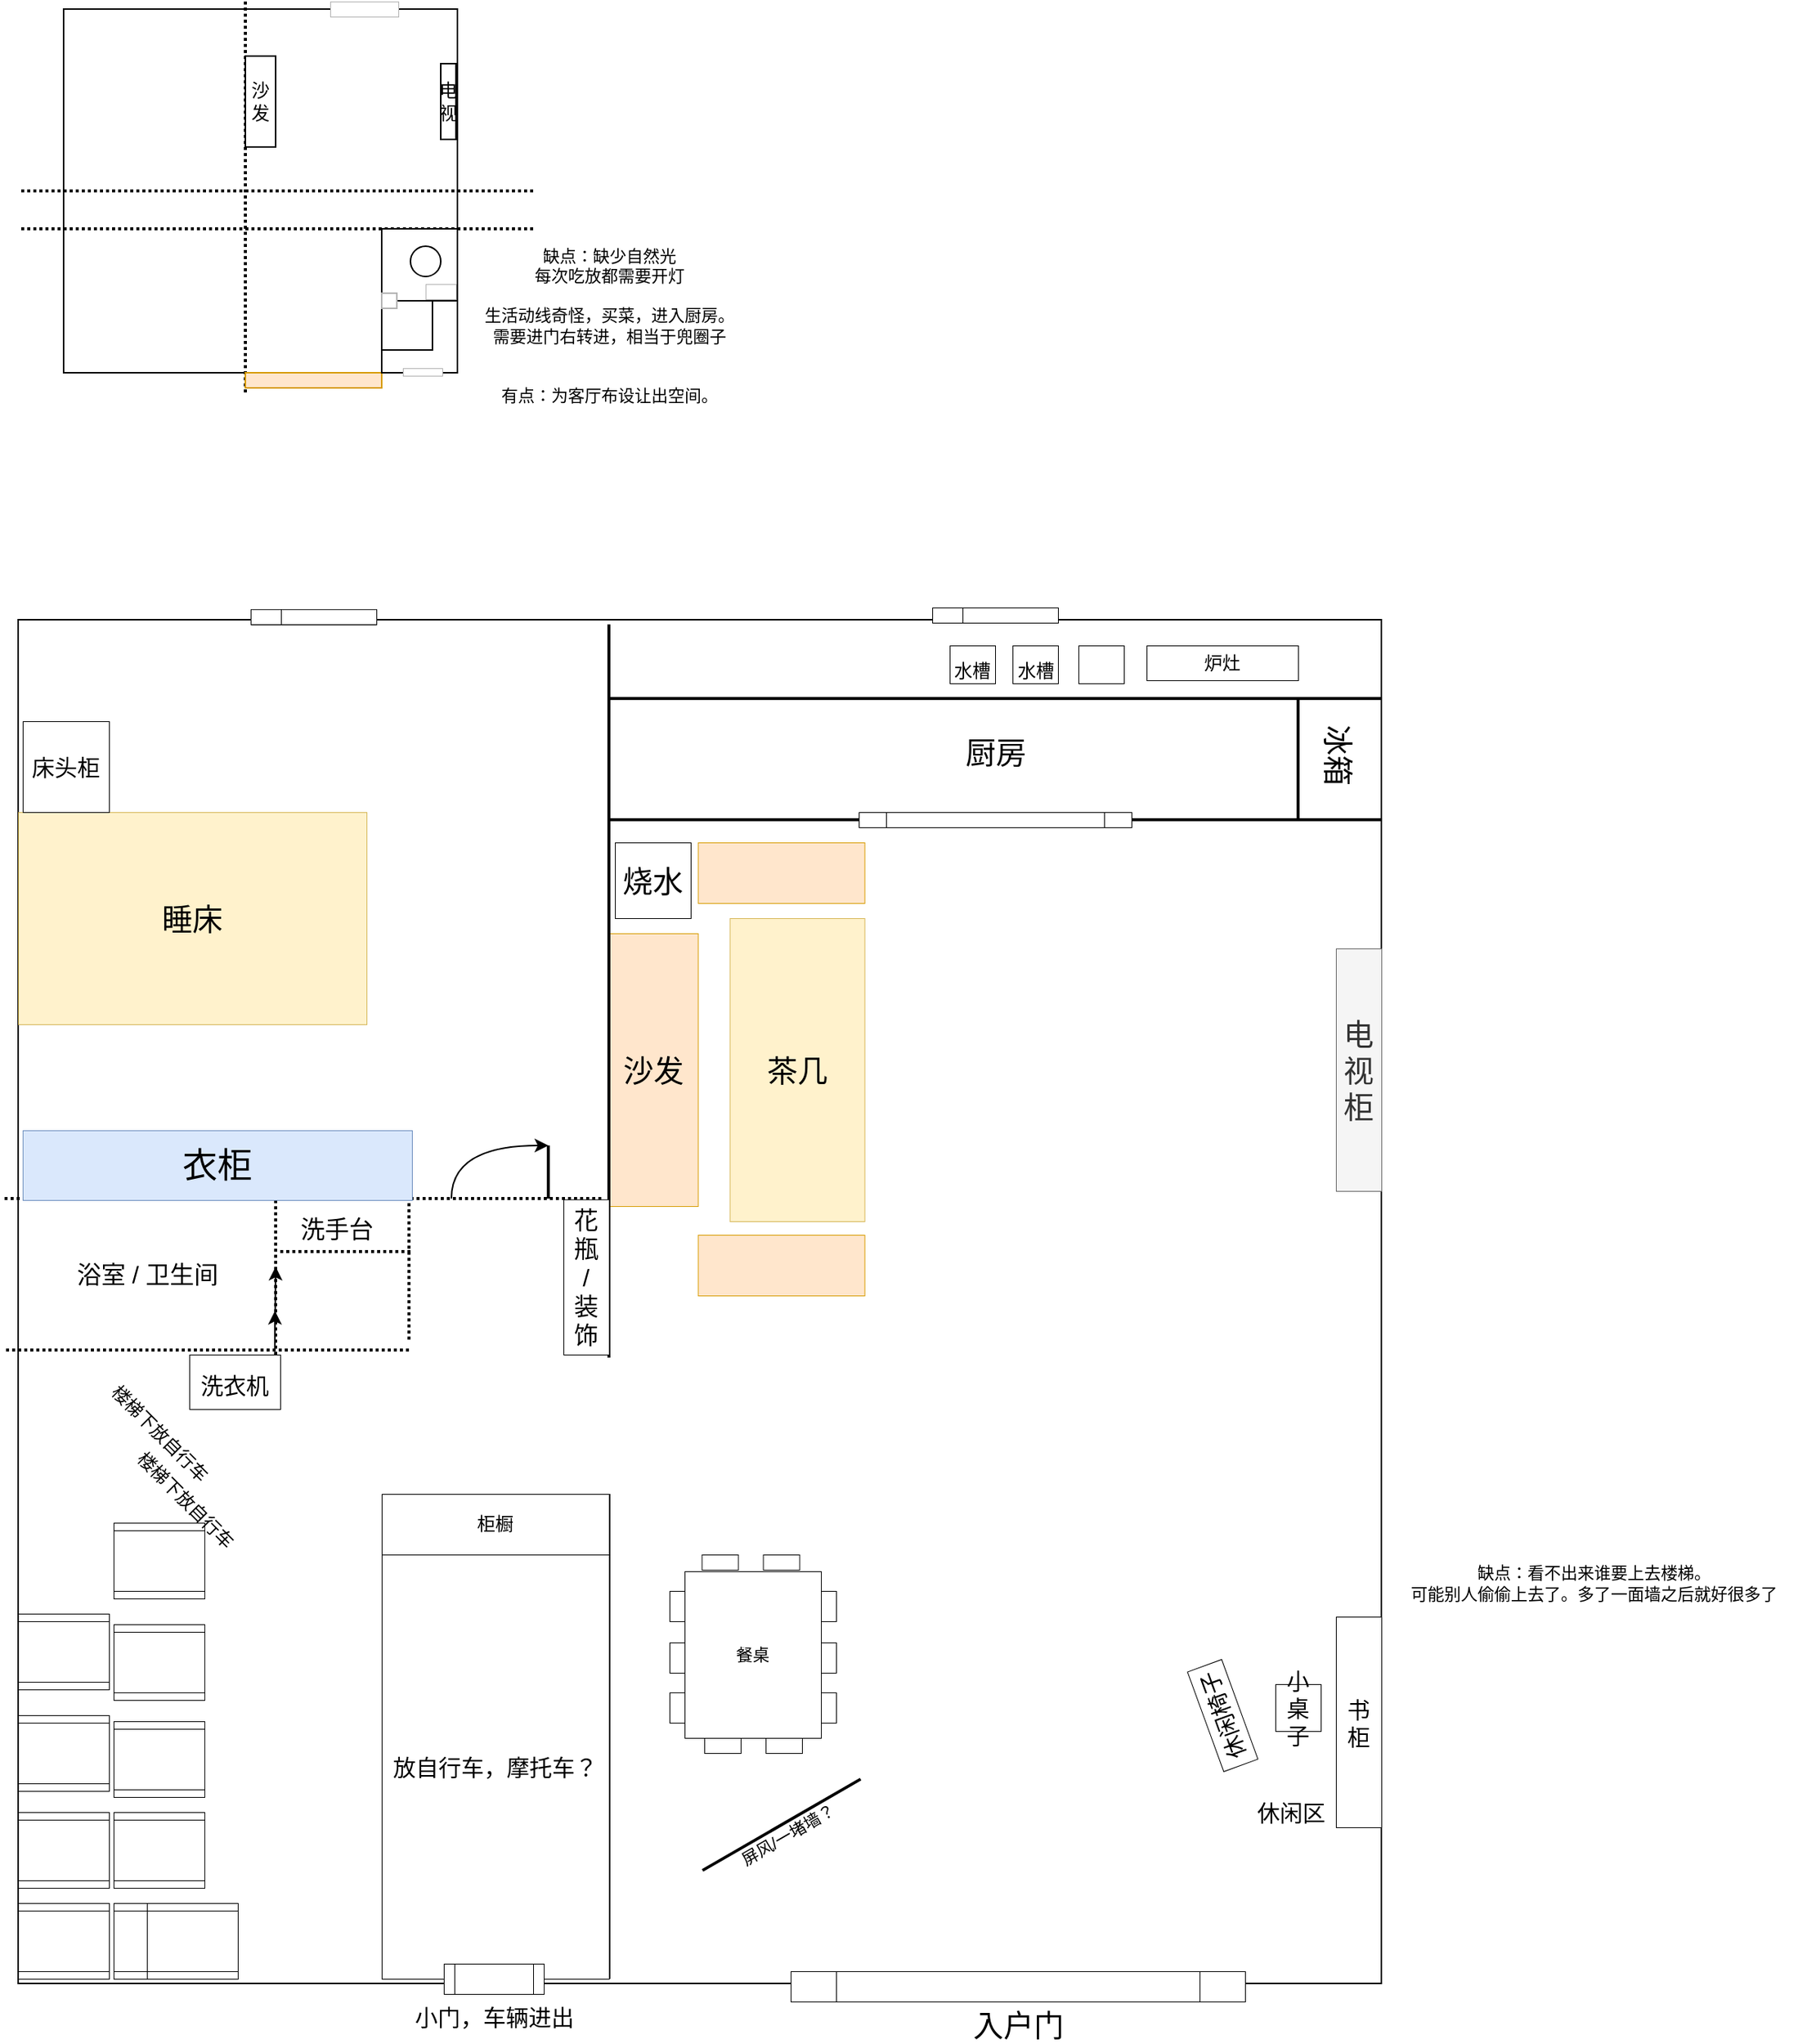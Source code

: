 <mxfile version="15.4.1" type="github">
  <diagram id="ZpEJBE9R_FhSz9hDK9At" name="Page-1">
    <mxGraphModel dx="1553" dy="1170" grid="1" gridSize="10" guides="1" tooltips="1" connect="1" arrows="1" fold="1" page="1" pageScale="1" pageWidth="827" pageHeight="1169" math="0" shadow="0">
      <root>
        <mxCell id="0" />
        <mxCell id="1" parent="0" />
        <mxCell id="9ACmallu-k88FDu2mwL4-4" value="" style="rounded=0;whiteSpace=wrap;html=1;" vertex="1" parent="1">
          <mxGeometry x="210" y="110" width="260" height="240" as="geometry" />
        </mxCell>
        <mxCell id="9ACmallu-k88FDu2mwL4-5" value="" style="line;strokeWidth=2;html=1;rotation=90;dashed=1;dashPattern=1 1;" vertex="1" parent="1">
          <mxGeometry x="200" y="230" width="260" height="10" as="geometry" />
        </mxCell>
        <mxCell id="9ACmallu-k88FDu2mwL4-6" value="" style="line;strokeWidth=2;html=1;rotation=-180;dashed=1;dashPattern=1 1;" vertex="1" parent="1">
          <mxGeometry x="180" y="225" width="340" height="10" as="geometry" />
        </mxCell>
        <mxCell id="9ACmallu-k88FDu2mwL4-7" value="" style="line;strokeWidth=2;html=1;rotation=-180;dashed=1;dashPattern=1 1;" vertex="1" parent="1">
          <mxGeometry x="180" y="250" width="340" height="10" as="geometry" />
        </mxCell>
        <mxCell id="9ACmallu-k88FDu2mwL4-9" value="" style="rounded=0;whiteSpace=wrap;html=1;fillColor=#ffe6cc;strokeColor=#d79b00;" vertex="1" parent="1">
          <mxGeometry x="330" y="350" width="90" height="10" as="geometry" />
        </mxCell>
        <mxCell id="9ACmallu-k88FDu2mwL4-10" value="电视" style="rounded=0;whiteSpace=wrap;html=1;" vertex="1" parent="1">
          <mxGeometry x="459" y="146" width="10" height="50" as="geometry" />
        </mxCell>
        <mxCell id="9ACmallu-k88FDu2mwL4-11" value="沙发" style="rounded=0;whiteSpace=wrap;html=1;" vertex="1" parent="1">
          <mxGeometry x="330" y="141" width="20" height="60" as="geometry" />
        </mxCell>
        <mxCell id="9ACmallu-k88FDu2mwL4-13" value="" style="rounded=0;whiteSpace=wrap;html=1;" vertex="1" parent="1">
          <mxGeometry x="420" y="255" width="50" height="95" as="geometry" />
        </mxCell>
        <mxCell id="9ACmallu-k88FDu2mwL4-15" value="" style="ellipse;whiteSpace=wrap;html=1;aspect=fixed;gradientColor=none;" vertex="1" parent="1">
          <mxGeometry x="439" y="266.5" width="20" height="20" as="geometry" />
        </mxCell>
        <mxCell id="9ACmallu-k88FDu2mwL4-16" value="" style="line;strokeWidth=1;html=1;gradientColor=none;" vertex="1" parent="1">
          <mxGeometry x="420" y="297.5" width="50" height="10" as="geometry" />
        </mxCell>
        <mxCell id="9ACmallu-k88FDu2mwL4-17" value="" style="rounded=0;whiteSpace=wrap;html=1;strokeWidth=1;gradientColor=none;strokeColor=#B3B3B3;" vertex="1" parent="1">
          <mxGeometry x="420" y="297.5" width="10" height="10" as="geometry" />
        </mxCell>
        <mxCell id="9ACmallu-k88FDu2mwL4-18" value="" style="line;strokeWidth=1;html=1;gradientColor=none;" vertex="1" parent="1">
          <mxGeometry x="420" y="330" width="34" height="10" as="geometry" />
        </mxCell>
        <mxCell id="9ACmallu-k88FDu2mwL4-19" value="" style="line;strokeWidth=1;direction=south;html=1;gradientColor=none;" vertex="1" parent="1">
          <mxGeometry x="448" y="303" width="11" height="32" as="geometry" />
        </mxCell>
        <mxCell id="9ACmallu-k88FDu2mwL4-24" value="" style="rounded=0;whiteSpace=wrap;html=1;fontSize=11;strokeColor=#B3B3B3;strokeWidth=0.5;gradientColor=none;" vertex="1" parent="1">
          <mxGeometry x="386" y="105" width="45" height="10" as="geometry" />
        </mxCell>
        <mxCell id="9ACmallu-k88FDu2mwL4-25" value="" style="rounded=0;whiteSpace=wrap;html=1;fontSize=11;strokeColor=#B3B3B3;strokeWidth=0.5;gradientColor=none;" vertex="1" parent="1">
          <mxGeometry x="434" y="347" width="26" height="5" as="geometry" />
        </mxCell>
        <mxCell id="9ACmallu-k88FDu2mwL4-26" value="" style="rounded=0;whiteSpace=wrap;html=1;fontSize=11;strokeColor=#B3B3B3;strokeWidth=0.5;gradientColor=none;rotation=90;" vertex="1" parent="1">
          <mxGeometry x="454" y="286.5" width="10" height="20" as="geometry" />
        </mxCell>
        <mxCell id="9ACmallu-k88FDu2mwL4-27" value="&lt;font style=&quot;font-size: 11px&quot;&gt;缺点：缺少自然光&lt;br style=&quot;font-size: 11px&quot;&gt;每次吃放都需要开灯&lt;br style=&quot;font-size: 11px&quot;&gt;&lt;br style=&quot;font-size: 11px&quot;&gt;生活动线奇怪，买菜，进入厨房。&lt;br style=&quot;font-size: 11px&quot;&gt;需要进门右转进，相当于兜圈子&lt;br style=&quot;font-size: 11px&quot;&gt;&lt;br style=&quot;font-size: 11px&quot;&gt;&lt;br style=&quot;font-size: 11px&quot;&gt;有点：为客厅布设让出空间。&lt;/font&gt;" style="text;html=1;align=center;verticalAlign=middle;resizable=0;points=[];autosize=1;strokeColor=none;fillColor=none;fontSize=11;" vertex="1" parent="1">
          <mxGeometry x="470" y="264" width="200" height="110" as="geometry" />
        </mxCell>
        <mxCell id="9ACmallu-k88FDu2mwL4-28" value="" style="rounded=0;whiteSpace=wrap;html=1;" vertex="1" parent="1">
          <mxGeometry x="180" y="513" width="900" height="900" as="geometry" />
        </mxCell>
        <mxCell id="9ACmallu-k88FDu2mwL4-29" value="" style="line;strokeWidth=2;html=1;rotation=-180;dashed=1;dashPattern=1 1;" vertex="1" parent="1">
          <mxGeometry x="172" y="990" width="266" height="10" as="geometry" />
        </mxCell>
        <mxCell id="9ACmallu-k88FDu2mwL4-30" value="" style="line;strokeWidth=2;html=1;rotation=-180;dashed=1;dashPattern=1 1;" vertex="1" parent="1">
          <mxGeometry x="169" y="890" width="396" height="10" as="geometry" />
        </mxCell>
        <mxCell id="9ACmallu-k88FDu2mwL4-33" value="" style="line;strokeWidth=2;html=1;rotation=-90;dashed=1;dashPattern=1 1;" vertex="1" parent="1">
          <mxGeometry x="391" y="936.11" width="94.06" height="10" as="geometry" />
        </mxCell>
        <mxCell id="9ACmallu-k88FDu2mwL4-34" value="" style="line;strokeWidth=2;html=1;rotation=-90;dashed=1;dashPattern=1 1;" vertex="1" parent="1">
          <mxGeometry x="297.97" y="941.11" width="104.06" height="10" as="geometry" />
        </mxCell>
        <mxCell id="9ACmallu-k88FDu2mwL4-41" value="" style="endArrow=classic;startArrow=classic;html=1;rounded=0;fontSize=11;edgeStyle=orthogonalEdgeStyle;" edge="1" parent="1">
          <mxGeometry width="50" height="50" relative="1" as="geometry">
            <mxPoint x="349.52" y="969.11" as="sourcePoint" />
            <mxPoint x="350" y="940" as="targetPoint" />
            <Array as="points">
              <mxPoint x="350" y="993" />
              <mxPoint x="350" y="993" />
            </Array>
          </mxGeometry>
        </mxCell>
        <mxCell id="9ACmallu-k88FDu2mwL4-42" value="" style="line;strokeWidth=2;html=1;rotation=-180;dashed=1;dashPattern=1 1;" vertex="1" parent="1">
          <mxGeometry x="353" y="925" width="86" height="10" as="geometry" />
        </mxCell>
        <mxCell id="9ACmallu-k88FDu2mwL4-43" value="&lt;font style=&quot;font-size: 20px&quot;&gt;沙发&lt;/font&gt;" style="rounded=0;whiteSpace=wrap;html=1;fontSize=11;strokeColor=#d79b00;strokeWidth=0.5;rotation=0;fillColor=#ffe6cc;" vertex="1" parent="1">
          <mxGeometry x="569.75" y="720" width="59" height="180" as="geometry" />
        </mxCell>
        <mxCell id="9ACmallu-k88FDu2mwL4-45" value="" style="line;strokeWidth=2;html=1;fontSize=11;gradientColor=none;" vertex="1" parent="1">
          <mxGeometry x="570" y="620" width="510" height="50" as="geometry" />
        </mxCell>
        <mxCell id="9ACmallu-k88FDu2mwL4-46" value="&lt;font style=&quot;font-size: 20px&quot;&gt;电视柜&lt;/font&gt;" style="rounded=0;whiteSpace=wrap;html=1;fontSize=11;strokeColor=#666666;strokeWidth=0.5;fillColor=#f5f5f5;fontColor=#333333;" vertex="1" parent="1">
          <mxGeometry x="1050" y="730" width="30" height="160" as="geometry" />
        </mxCell>
        <mxCell id="9ACmallu-k88FDu2mwL4-47" value="" style="rounded=0;whiteSpace=wrap;html=1;fontSize=11;strokeColor=#d79b00;strokeWidth=0.5;fillColor=#ffe6cc;" vertex="1" parent="1">
          <mxGeometry x="628.75" y="660" width="110" height="40" as="geometry" />
        </mxCell>
        <mxCell id="9ACmallu-k88FDu2mwL4-48" value="&lt;font style=&quot;font-size: 20px&quot;&gt;茶几&lt;/font&gt;" style="rounded=0;whiteSpace=wrap;html=1;fontSize=11;strokeColor=#d6b656;strokeWidth=0.5;fillColor=#fff2cc;" vertex="1" parent="1">
          <mxGeometry x="649.75" y="710" width="89" height="200" as="geometry" />
        </mxCell>
        <mxCell id="9ACmallu-k88FDu2mwL4-49" value="" style="rounded=0;whiteSpace=wrap;html=1;fontSize=11;strokeColor=#d79b00;strokeWidth=0.5;fillColor=#ffe6cc;" vertex="1" parent="1">
          <mxGeometry x="628.75" y="919" width="110" height="40" as="geometry" />
        </mxCell>
        <mxCell id="9ACmallu-k88FDu2mwL4-50" value="餐桌" style="rounded=0;whiteSpace=wrap;html=1;fontSize=11;strokeColor=#000000;strokeWidth=0.5;gradientColor=none;" vertex="1" parent="1">
          <mxGeometry x="620" y="1141" width="90" height="110" as="geometry" />
        </mxCell>
        <mxCell id="9ACmallu-k88FDu2mwL4-51" value="" style="rounded=0;whiteSpace=wrap;html=1;fontSize=11;strokeColor=#000000;strokeWidth=0.5;gradientColor=none;" vertex="1" parent="1">
          <mxGeometry x="633" y="1251" width="24" height="10" as="geometry" />
        </mxCell>
        <mxCell id="9ACmallu-k88FDu2mwL4-52" value="" style="rounded=0;whiteSpace=wrap;html=1;fontSize=11;strokeColor=#000000;strokeWidth=0.5;gradientColor=none;" vertex="1" parent="1">
          <mxGeometry x="610" y="1154" width="10" height="20" as="geometry" />
        </mxCell>
        <mxCell id="9ACmallu-k88FDu2mwL4-54" value="" style="rounded=0;whiteSpace=wrap;html=1;fontSize=11;strokeColor=#000000;strokeWidth=0.5;gradientColor=none;" vertex="1" parent="1">
          <mxGeometry x="673.5" y="1251" width="24" height="10" as="geometry" />
        </mxCell>
        <mxCell id="9ACmallu-k88FDu2mwL4-55" value="" style="rounded=0;whiteSpace=wrap;html=1;fontSize=11;strokeColor=#000000;strokeWidth=0.5;gradientColor=none;" vertex="1" parent="1">
          <mxGeometry x="610" y="1188" width="10" height="20" as="geometry" />
        </mxCell>
        <mxCell id="9ACmallu-k88FDu2mwL4-56" value="" style="rounded=0;whiteSpace=wrap;html=1;fontSize=11;strokeColor=#000000;strokeWidth=0.5;gradientColor=none;" vertex="1" parent="1">
          <mxGeometry x="610" y="1221" width="10" height="20" as="geometry" />
        </mxCell>
        <mxCell id="9ACmallu-k88FDu2mwL4-57" value="" style="rounded=0;whiteSpace=wrap;html=1;fontSize=11;strokeColor=#000000;strokeWidth=0.5;gradientColor=none;" vertex="1" parent="1">
          <mxGeometry x="710" y="1154" width="10" height="20" as="geometry" />
        </mxCell>
        <mxCell id="9ACmallu-k88FDu2mwL4-58" value="" style="rounded=0;whiteSpace=wrap;html=1;fontSize=11;strokeColor=#000000;strokeWidth=0.5;gradientColor=none;" vertex="1" parent="1">
          <mxGeometry x="710" y="1188" width="10" height="20" as="geometry" />
        </mxCell>
        <mxCell id="9ACmallu-k88FDu2mwL4-59" value="" style="rounded=0;whiteSpace=wrap;html=1;fontSize=11;strokeColor=#000000;strokeWidth=0.5;gradientColor=none;" vertex="1" parent="1">
          <mxGeometry x="710" y="1221" width="10" height="20" as="geometry" />
        </mxCell>
        <mxCell id="9ACmallu-k88FDu2mwL4-60" value="" style="rounded=0;whiteSpace=wrap;html=1;fontSize=11;strokeColor=#000000;strokeWidth=0.5;gradientColor=none;" vertex="1" parent="1">
          <mxGeometry x="631.25" y="1130" width="24" height="10" as="geometry" />
        </mxCell>
        <mxCell id="9ACmallu-k88FDu2mwL4-61" value="" style="rounded=0;whiteSpace=wrap;html=1;fontSize=11;strokeColor=#000000;strokeWidth=0.5;gradientColor=none;" vertex="1" parent="1">
          <mxGeometry x="671.75" y="1130" width="24" height="10" as="geometry" />
        </mxCell>
        <mxCell id="9ACmallu-k88FDu2mwL4-62" value="缺点：看不出来谁要上去楼梯。&lt;br&gt;可能别人偷偷上去了。多了一面墙之后就好很多了" style="text;html=1;align=center;verticalAlign=middle;resizable=0;points=[];autosize=1;strokeColor=none;fillColor=none;fontSize=11;" vertex="1" parent="1">
          <mxGeometry x="1080" y="1134" width="280" height="30" as="geometry" />
        </mxCell>
        <mxCell id="9ACmallu-k88FDu2mwL4-63" value="" style="shape=process;whiteSpace=wrap;html=1;backgroundOutline=1;fontSize=11;strokeColor=#000000;strokeWidth=0.5;gradientColor=none;rotation=90;" vertex="1" parent="1">
          <mxGeometry x="185" y="1355" width="50" height="60" as="geometry" />
        </mxCell>
        <mxCell id="9ACmallu-k88FDu2mwL4-64" value="" style="shape=process;whiteSpace=wrap;html=1;backgroundOutline=1;fontSize=11;strokeColor=#000000;strokeWidth=0.5;gradientColor=none;rotation=90;" vertex="1" parent="1">
          <mxGeometry x="185" y="1295" width="50" height="60" as="geometry" />
        </mxCell>
        <mxCell id="9ACmallu-k88FDu2mwL4-65" value="" style="shape=process;whiteSpace=wrap;html=1;backgroundOutline=1;fontSize=11;strokeColor=#000000;strokeWidth=0.5;gradientColor=none;rotation=90;" vertex="1" parent="1">
          <mxGeometry x="185" y="1231" width="50" height="60" as="geometry" />
        </mxCell>
        <mxCell id="9ACmallu-k88FDu2mwL4-66" value="" style="shape=process;whiteSpace=wrap;html=1;backgroundOutline=1;fontSize=11;strokeColor=#000000;strokeWidth=0.5;gradientColor=none;rotation=90;" vertex="1" parent="1">
          <mxGeometry x="185" y="1164" width="50" height="60" as="geometry" />
        </mxCell>
        <mxCell id="9ACmallu-k88FDu2mwL4-67" value="" style="shape=process;whiteSpace=wrap;html=1;backgroundOutline=1;fontSize=11;strokeColor=#000000;strokeWidth=0.5;gradientColor=none;rotation=90;" vertex="1" parent="1">
          <mxGeometry x="247.97" y="1295" width="50" height="60" as="geometry" />
        </mxCell>
        <mxCell id="9ACmallu-k88FDu2mwL4-68" value="" style="shape=process;whiteSpace=wrap;html=1;backgroundOutline=1;fontSize=11;strokeColor=#000000;strokeWidth=0.5;gradientColor=none;rotation=90;" vertex="1" parent="1">
          <mxGeometry x="247.97" y="1235" width="50" height="60" as="geometry" />
        </mxCell>
        <mxCell id="9ACmallu-k88FDu2mwL4-69" value="" style="shape=process;whiteSpace=wrap;html=1;backgroundOutline=1;fontSize=11;strokeColor=#000000;strokeWidth=0.5;gradientColor=none;rotation=90;" vertex="1" parent="1">
          <mxGeometry x="247.97" y="1171" width="50" height="60" as="geometry" />
        </mxCell>
        <mxCell id="9ACmallu-k88FDu2mwL4-70" value="" style="shape=process;whiteSpace=wrap;html=1;backgroundOutline=1;fontSize=11;strokeColor=#000000;strokeWidth=0.5;gradientColor=none;rotation=90;" vertex="1" parent="1">
          <mxGeometry x="247.97" y="1104" width="50" height="60" as="geometry" />
        </mxCell>
        <mxCell id="9ACmallu-k88FDu2mwL4-71" value="" style="shape=process;whiteSpace=wrap;html=1;backgroundOutline=1;fontSize=11;strokeColor=#000000;strokeWidth=0.5;gradientColor=none;rotation=90;" vertex="1" parent="1">
          <mxGeometry x="247.97" y="1355" width="50" height="60" as="geometry" />
        </mxCell>
        <mxCell id="9ACmallu-k88FDu2mwL4-72" value="" style="shape=process;whiteSpace=wrap;html=1;backgroundOutline=1;fontSize=11;strokeColor=#000000;strokeWidth=0.5;gradientColor=none;rotation=90;" vertex="1" parent="1">
          <mxGeometry x="270" y="1355" width="50" height="60" as="geometry" />
        </mxCell>
        <mxCell id="9ACmallu-k88FDu2mwL4-73" value="" style="line;strokeWidth=2;direction=south;html=1;fontSize=11;gradientColor=none;" vertex="1" parent="1">
          <mxGeometry x="565" y="516.11" width="10" height="483.89" as="geometry" />
        </mxCell>
        <mxCell id="9ACmallu-k88FDu2mwL4-74" value="" style="line;strokeWidth=2;direction=south;html=1;fontSize=11;gradientColor=none;" vertex="1" parent="1">
          <mxGeometry x="565" y="1090" width="10" height="320" as="geometry" />
        </mxCell>
        <mxCell id="9ACmallu-k88FDu2mwL4-75" value="屏风/一堵墙？" style="line;strokeWidth=2;html=1;fontSize=11;gradientColor=none;rotation=-30;" vertex="1" parent="1">
          <mxGeometry x="623.75" y="1295" width="120.5" height="26.64" as="geometry" />
        </mxCell>
        <mxCell id="9ACmallu-k88FDu2mwL4-78" value="&lt;font style=&quot;font-size: 20px&quot;&gt;睡床&lt;/font&gt;" style="rounded=0;whiteSpace=wrap;html=1;fontSize=11;strokeColor=#d6b656;strokeWidth=0.5;fillColor=#fff2cc;" vertex="1" parent="1">
          <mxGeometry x="180" y="640" width="230" height="140" as="geometry" />
        </mxCell>
        <mxCell id="9ACmallu-k88FDu2mwL4-81" value="&lt;font style=&quot;font-size: 16px&quot;&gt;花瓶&lt;br&gt;/&lt;br&gt;装饰&lt;/font&gt;" style="rounded=0;whiteSpace=wrap;html=1;fontSize=11;strokeColor=#000000;strokeWidth=0.5;gradientColor=none;" vertex="1" parent="1">
          <mxGeometry x="540" y="895.61" width="30" height="102.39" as="geometry" />
        </mxCell>
        <mxCell id="9ACmallu-k88FDu2mwL4-82" value="&lt;font style=&quot;font-size: 23px&quot;&gt;衣柜&lt;/font&gt;" style="rounded=0;whiteSpace=wrap;html=1;fontSize=11;strokeColor=#6c8ebf;strokeWidth=0.5;fillColor=#dae8fc;" vertex="1" parent="1">
          <mxGeometry x="182.97" y="850" width="257.03" height="46" as="geometry" />
        </mxCell>
        <mxCell id="9ACmallu-k88FDu2mwL4-83" value="浴室 / 卫生间" style="text;html=1;align=center;verticalAlign=middle;resizable=0;points=[];autosize=1;strokeColor=none;fillColor=none;fontSize=16;" vertex="1" parent="1">
          <mxGeometry x="210" y="935" width="110" height="20" as="geometry" />
        </mxCell>
        <mxCell id="9ACmallu-k88FDu2mwL4-84" value="洗手台" style="text;html=1;align=center;verticalAlign=middle;resizable=0;points=[];autosize=1;strokeColor=none;fillColor=none;fontSize=16;" vertex="1" parent="1">
          <mxGeometry x="360" y="905" width="60" height="20" as="geometry" />
        </mxCell>
        <mxCell id="9ACmallu-k88FDu2mwL4-86" value="厨房" style="text;html=1;align=center;verticalAlign=middle;resizable=0;points=[];autosize=1;strokeColor=none;fillColor=none;fontSize=20;" vertex="1" parent="1">
          <mxGeometry x="795" y="585" width="60" height="30" as="geometry" />
        </mxCell>
        <mxCell id="9ACmallu-k88FDu2mwL4-87" value="" style="shape=process;whiteSpace=wrap;html=1;backgroundOutline=1;fontSize=20;strokeColor=#000000;strokeWidth=0.5;gradientColor=none;" vertex="1" parent="1">
          <mxGeometry x="690" y="1405" width="300" height="20" as="geometry" />
        </mxCell>
        <mxCell id="9ACmallu-k88FDu2mwL4-91" value="" style="shape=process;whiteSpace=wrap;html=1;backgroundOutline=1;fontSize=20;strokeColor=#000000;strokeWidth=0.5;gradientColor=none;" vertex="1" parent="1">
          <mxGeometry x="735" y="640" width="180" height="10" as="geometry" />
        </mxCell>
        <mxCell id="9ACmallu-k88FDu2mwL4-92" value="&lt;font style=&quot;font-size: 15px&quot;&gt;洗衣机&lt;/font&gt;" style="rounded=0;whiteSpace=wrap;html=1;fontSize=20;strokeColor=#000000;strokeWidth=0.5;gradientColor=none;" vertex="1" parent="1">
          <mxGeometry x="293" y="998" width="60" height="36" as="geometry" />
        </mxCell>
        <mxCell id="9ACmallu-k88FDu2mwL4-94" value="" style="line;strokeWidth=2;html=1;fontSize=15;gradientColor=none;" vertex="1" parent="1">
          <mxGeometry x="570" y="560" width="510" height="10" as="geometry" />
        </mxCell>
        <mxCell id="9ACmallu-k88FDu2mwL4-95" value="书柜" style="rounded=0;whiteSpace=wrap;html=1;fontSize=15;strokeColor=#000000;strokeWidth=0.5;gradientColor=none;" vertex="1" parent="1">
          <mxGeometry x="1050" y="1171" width="30" height="139" as="geometry" />
        </mxCell>
        <mxCell id="9ACmallu-k88FDu2mwL4-96" value="休闲椅子" style="rounded=0;whiteSpace=wrap;html=1;fontSize=15;strokeColor=#000000;strokeWidth=0.5;gradientColor=none;rotation=-110;" vertex="1" parent="1">
          <mxGeometry x="940" y="1224" width="70" height="24" as="geometry" />
        </mxCell>
        <mxCell id="9ACmallu-k88FDu2mwL4-97" value="休闲区" style="text;html=1;align=center;verticalAlign=middle;resizable=0;points=[];autosize=1;strokeColor=none;fillColor=none;fontSize=15;" vertex="1" parent="1">
          <mxGeometry x="990" y="1290" width="60" height="20" as="geometry" />
        </mxCell>
        <mxCell id="9ACmallu-k88FDu2mwL4-98" value="小桌子" style="rounded=0;whiteSpace=wrap;html=1;fontSize=15;strokeColor=#000000;strokeWidth=0.5;gradientColor=none;" vertex="1" parent="1">
          <mxGeometry x="1010" y="1215.5" width="30" height="31" as="geometry" />
        </mxCell>
        <mxCell id="9ACmallu-k88FDu2mwL4-99" value="放自行车，摩托车？" style="rounded=0;whiteSpace=wrap;html=1;fontSize=15;strokeColor=#000000;strokeWidth=0.5;gradientColor=none;" vertex="1" parent="1">
          <mxGeometry x="420" y="1130" width="150" height="280" as="geometry" />
        </mxCell>
        <mxCell id="9ACmallu-k88FDu2mwL4-100" value="" style="shape=process;whiteSpace=wrap;html=1;backgroundOutline=1;fontSize=15;strokeColor=#000000;strokeWidth=0.5;gradientColor=none;" vertex="1" parent="1">
          <mxGeometry x="461" y="1400" width="66" height="20" as="geometry" />
        </mxCell>
        <mxCell id="9ACmallu-k88FDu2mwL4-101" value="小门，车辆进出" style="text;html=1;align=center;verticalAlign=middle;resizable=0;points=[];autosize=1;strokeColor=none;fillColor=none;fontSize=15;" vertex="1" parent="1">
          <mxGeometry x="434" y="1425" width="120" height="20" as="geometry" />
        </mxCell>
        <mxCell id="9ACmallu-k88FDu2mwL4-102" value="" style="shape=internalStorage;whiteSpace=wrap;html=1;backgroundOutline=1;fontSize=15;strokeColor=#000000;strokeWidth=0.5;gradientColor=none;" vertex="1" parent="1">
          <mxGeometry x="783.5" y="505" width="83" height="10" as="geometry" />
        </mxCell>
        <mxCell id="9ACmallu-k88FDu2mwL4-103" value="" style="shape=internalStorage;whiteSpace=wrap;html=1;backgroundOutline=1;fontSize=15;strokeColor=#000000;strokeWidth=0.5;gradientColor=none;" vertex="1" parent="1">
          <mxGeometry x="333.5" y="506.11" width="83" height="10" as="geometry" />
        </mxCell>
        <mxCell id="9ACmallu-k88FDu2mwL4-104" value="床头柜" style="rounded=0;whiteSpace=wrap;html=1;fontSize=15;strokeColor=#000000;strokeWidth=0.5;gradientColor=none;" vertex="1" parent="1">
          <mxGeometry x="183" y="580" width="57" height="60" as="geometry" />
        </mxCell>
        <mxCell id="9ACmallu-k88FDu2mwL4-105" value="" style="line;strokeWidth=2;direction=south;html=1;fontSize=20;gradientColor=none;" vertex="1" parent="1">
          <mxGeometry x="1020" y="565" width="10" height="80" as="geometry" />
        </mxCell>
        <mxCell id="9ACmallu-k88FDu2mwL4-106" value="冰箱" style="text;html=1;align=center;verticalAlign=middle;resizable=0;points=[];autosize=1;strokeColor=none;fillColor=none;fontSize=20;rotation=90;" vertex="1" parent="1">
          <mxGeometry x="1022" y="587" width="60" height="30" as="geometry" />
        </mxCell>
        <mxCell id="9ACmallu-k88FDu2mwL4-109" value="&lt;font style=&quot;font-size: 12px&quot;&gt;水槽&lt;/font&gt;" style="rounded=0;whiteSpace=wrap;html=1;fontSize=20;strokeColor=#000000;strokeWidth=0.5;gradientColor=none;" vertex="1" parent="1">
          <mxGeometry x="836.5" y="530" width="30" height="25" as="geometry" />
        </mxCell>
        <mxCell id="9ACmallu-k88FDu2mwL4-110" value="" style="rounded=0;whiteSpace=wrap;html=1;fontSize=20;strokeColor=#000000;strokeWidth=0.5;gradientColor=none;" vertex="1" parent="1">
          <mxGeometry x="880" y="530" width="30" height="25" as="geometry" />
        </mxCell>
        <mxCell id="9ACmallu-k88FDu2mwL4-111" value="&lt;font style=&quot;font-size: 12px&quot;&gt;水槽&lt;/font&gt;" style="rounded=0;whiteSpace=wrap;html=1;fontSize=20;strokeColor=#000000;strokeWidth=0.5;gradientColor=none;" vertex="1" parent="1">
          <mxGeometry x="795" y="530" width="30" height="25" as="geometry" />
        </mxCell>
        <mxCell id="9ACmallu-k88FDu2mwL4-112" value="炉灶" style="rounded=0;whiteSpace=wrap;html=1;fontSize=12;strokeColor=#000000;strokeWidth=0.5;gradientColor=none;" vertex="1" parent="1">
          <mxGeometry x="925" y="530" width="100" height="23" as="geometry" />
        </mxCell>
        <mxCell id="9ACmallu-k88FDu2mwL4-113" value="柜橱" style="rounded=0;whiteSpace=wrap;html=1;fontSize=12;strokeColor=#000000;strokeWidth=0.5;gradientColor=none;" vertex="1" parent="1">
          <mxGeometry x="420" y="1090" width="150" height="40" as="geometry" />
        </mxCell>
        <mxCell id="9ACmallu-k88FDu2mwL4-114" value="楼梯下放自行车" style="text;html=1;align=center;verticalAlign=middle;resizable=0;points=[];autosize=1;strokeColor=none;fillColor=none;fontSize=12;rotation=45;" vertex="1" parent="1">
          <mxGeometry x="222.97" y="1040" width="100" height="20" as="geometry" />
        </mxCell>
        <mxCell id="9ACmallu-k88FDu2mwL4-115" value="楼梯下放自行车" style="text;html=1;align=center;verticalAlign=middle;resizable=0;points=[];autosize=1;strokeColor=none;fillColor=none;fontSize=12;rotation=45;" vertex="1" parent="1">
          <mxGeometry x="240" y="1084" width="100" height="20" as="geometry" />
        </mxCell>
        <mxCell id="9ACmallu-k88FDu2mwL4-116" value="&lt;font style=&quot;font-size: 20px&quot;&gt;入户门&lt;/font&gt;" style="text;html=1;align=center;verticalAlign=middle;resizable=0;points=[];autosize=1;strokeColor=none;fillColor=none;fontSize=12;" vertex="1" parent="1">
          <mxGeometry x="800" y="1430" width="80" height="20" as="geometry" />
        </mxCell>
        <mxCell id="9ACmallu-k88FDu2mwL4-117" value="烧水" style="rounded=0;whiteSpace=wrap;html=1;fontSize=20;strokeColor=#000000;strokeWidth=0.5;gradientColor=none;" vertex="1" parent="1">
          <mxGeometry x="574" y="660" width="50" height="50" as="geometry" />
        </mxCell>
        <mxCell id="9ACmallu-k88FDu2mwL4-120" value="" style="line;strokeWidth=2;direction=south;html=1;fontSize=20;gradientColor=none;rotation=0;" vertex="1" parent="1">
          <mxGeometry x="525" y="860" width="10" height="35" as="geometry" />
        </mxCell>
        <mxCell id="9ACmallu-k88FDu2mwL4-121" value="" style="curved=1;endArrow=classic;html=1;rounded=0;fontSize=20;edgeStyle=orthogonalEdgeStyle;exitX=0.25;exitY=0.5;exitDx=0;exitDy=0;exitPerimeter=0;entryX=0;entryY=0.5;entryDx=0;entryDy=0;entryPerimeter=0;" edge="1" parent="1" source="9ACmallu-k88FDu2mwL4-30" target="9ACmallu-k88FDu2mwL4-120">
          <mxGeometry width="50" height="50" relative="1" as="geometry">
            <mxPoint x="490" y="910" as="sourcePoint" />
            <mxPoint x="540" y="860" as="targetPoint" />
            <Array as="points">
              <mxPoint x="466" y="860" />
            </Array>
          </mxGeometry>
        </mxCell>
      </root>
    </mxGraphModel>
  </diagram>
</mxfile>
